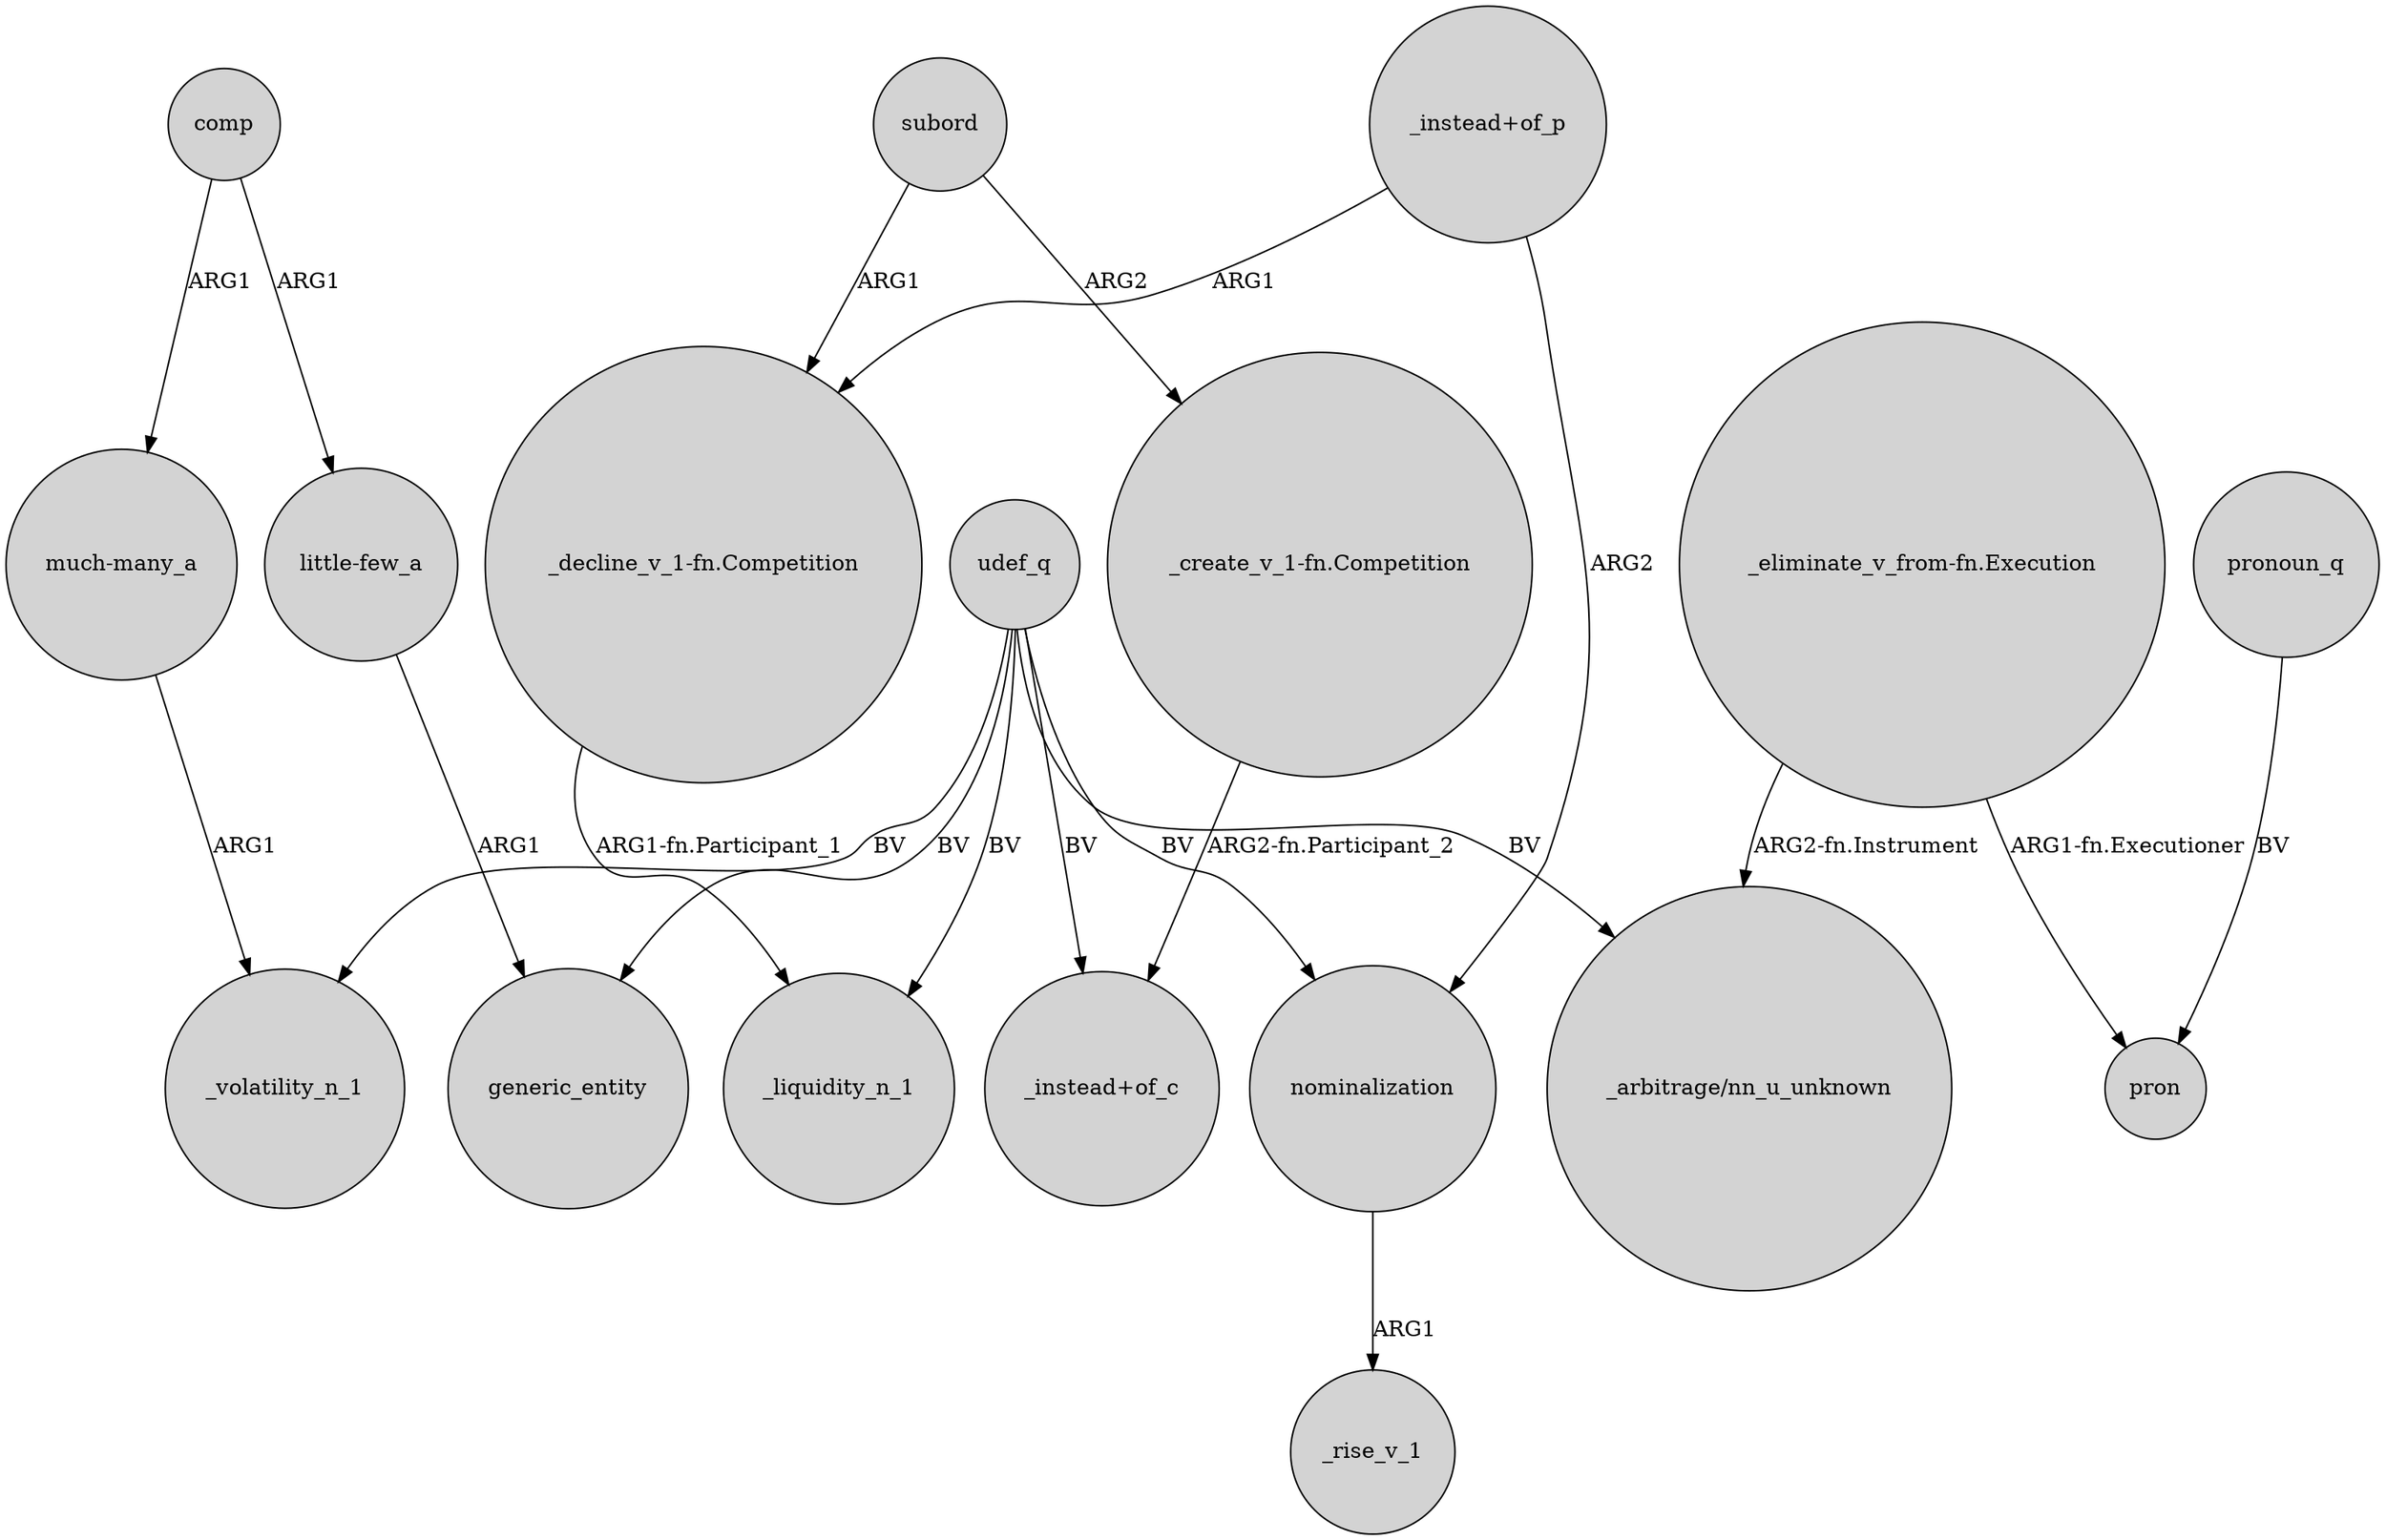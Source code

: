 digraph {
	node [shape=circle style=filled]
	udef_q -> _volatility_n_1 [label=BV]
	subord -> "_decline_v_1-fn.Competition" [label=ARG1]
	udef_q -> nominalization [label=BV]
	"_instead+of_p" -> "_decline_v_1-fn.Competition" [label=ARG1]
	"_create_v_1-fn.Competition" -> "_instead+of_c" [label="ARG2-fn.Participant_2"]
	"_eliminate_v_from-fn.Execution" -> pron [label="ARG1-fn.Executioner"]
	"_decline_v_1-fn.Competition" -> _liquidity_n_1 [label="ARG1-fn.Participant_1"]
	"little-few_a" -> generic_entity [label=ARG1]
	udef_q -> generic_entity [label=BV]
	"much-many_a" -> _volatility_n_1 [label=ARG1]
	"_instead+of_p" -> nominalization [label=ARG2]
	pronoun_q -> pron [label=BV]
	udef_q -> _liquidity_n_1 [label=BV]
	comp -> "much-many_a" [label=ARG1]
	udef_q -> "_instead+of_c" [label=BV]
	udef_q -> "_arbitrage/nn_u_unknown" [label=BV]
	comp -> "little-few_a" [label=ARG1]
	"_eliminate_v_from-fn.Execution" -> "_arbitrage/nn_u_unknown" [label="ARG2-fn.Instrument"]
	subord -> "_create_v_1-fn.Competition" [label=ARG2]
	nominalization -> _rise_v_1 [label=ARG1]
}
